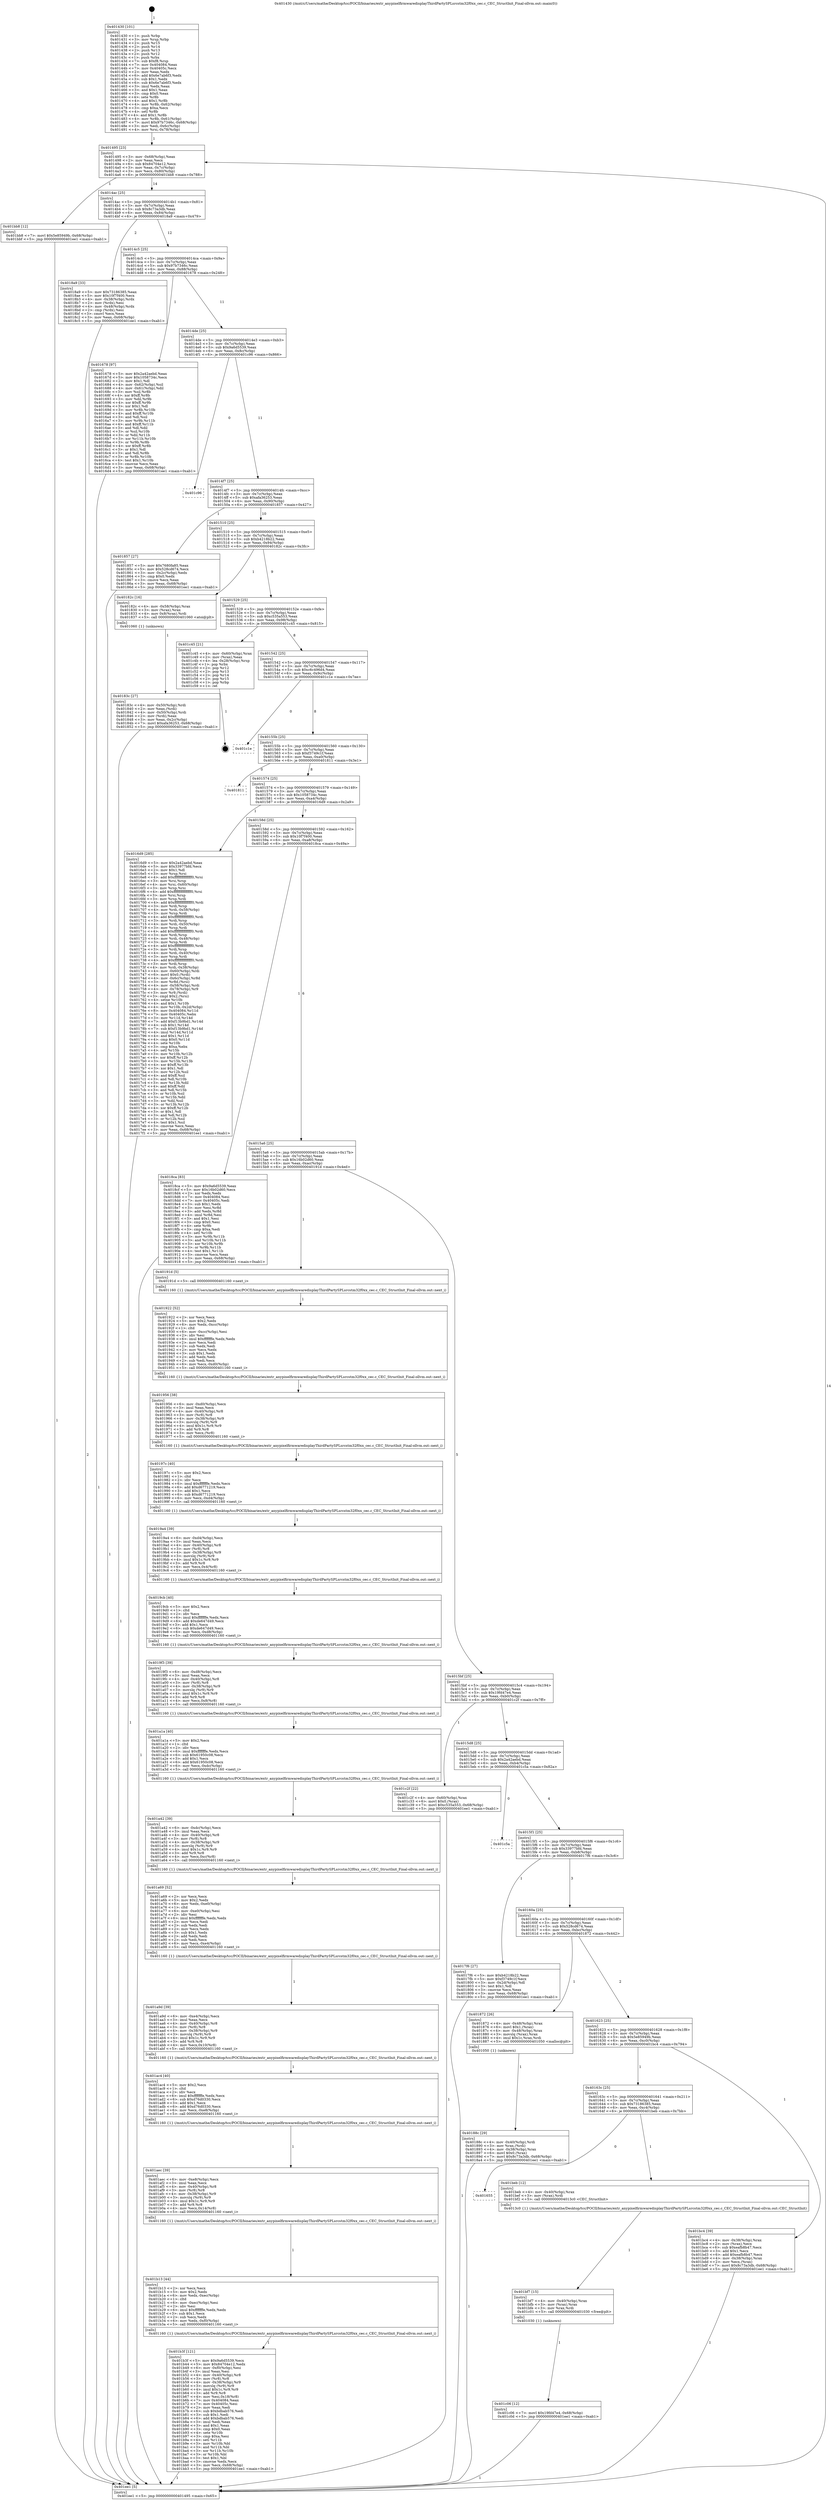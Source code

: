 digraph "0x401430" {
  label = "0x401430 (/mnt/c/Users/mathe/Desktop/tcc/POCII/binaries/extr_anypixelfirmwaredisplayThirdPartySPLsrcstm32f0xx_cec.c_CEC_StructInit_Final-ollvm.out::main(0))"
  labelloc = "t"
  node[shape=record]

  Entry [label="",width=0.3,height=0.3,shape=circle,fillcolor=black,style=filled]
  "0x401495" [label="{
     0x401495 [23]\l
     | [instrs]\l
     &nbsp;&nbsp;0x401495 \<+3\>: mov -0x68(%rbp),%eax\l
     &nbsp;&nbsp;0x401498 \<+2\>: mov %eax,%ecx\l
     &nbsp;&nbsp;0x40149a \<+6\>: sub $0x84704e12,%ecx\l
     &nbsp;&nbsp;0x4014a0 \<+3\>: mov %eax,-0x7c(%rbp)\l
     &nbsp;&nbsp;0x4014a3 \<+3\>: mov %ecx,-0x80(%rbp)\l
     &nbsp;&nbsp;0x4014a6 \<+6\>: je 0000000000401bb8 \<main+0x788\>\l
  }"]
  "0x401bb8" [label="{
     0x401bb8 [12]\l
     | [instrs]\l
     &nbsp;&nbsp;0x401bb8 \<+7\>: movl $0x5e85949b,-0x68(%rbp)\l
     &nbsp;&nbsp;0x401bbf \<+5\>: jmp 0000000000401ee1 \<main+0xab1\>\l
  }"]
  "0x4014ac" [label="{
     0x4014ac [25]\l
     | [instrs]\l
     &nbsp;&nbsp;0x4014ac \<+5\>: jmp 00000000004014b1 \<main+0x81\>\l
     &nbsp;&nbsp;0x4014b1 \<+3\>: mov -0x7c(%rbp),%eax\l
     &nbsp;&nbsp;0x4014b4 \<+5\>: sub $0x8c73a3db,%eax\l
     &nbsp;&nbsp;0x4014b9 \<+6\>: mov %eax,-0x84(%rbp)\l
     &nbsp;&nbsp;0x4014bf \<+6\>: je 00000000004018a9 \<main+0x479\>\l
  }"]
  Exit [label="",width=0.3,height=0.3,shape=circle,fillcolor=black,style=filled,peripheries=2]
  "0x4018a9" [label="{
     0x4018a9 [33]\l
     | [instrs]\l
     &nbsp;&nbsp;0x4018a9 \<+5\>: mov $0x73186385,%eax\l
     &nbsp;&nbsp;0x4018ae \<+5\>: mov $0x10f7f400,%ecx\l
     &nbsp;&nbsp;0x4018b3 \<+4\>: mov -0x38(%rbp),%rdx\l
     &nbsp;&nbsp;0x4018b7 \<+2\>: mov (%rdx),%esi\l
     &nbsp;&nbsp;0x4018b9 \<+4\>: mov -0x48(%rbp),%rdx\l
     &nbsp;&nbsp;0x4018bd \<+2\>: cmp (%rdx),%esi\l
     &nbsp;&nbsp;0x4018bf \<+3\>: cmovl %ecx,%eax\l
     &nbsp;&nbsp;0x4018c2 \<+3\>: mov %eax,-0x68(%rbp)\l
     &nbsp;&nbsp;0x4018c5 \<+5\>: jmp 0000000000401ee1 \<main+0xab1\>\l
  }"]
  "0x4014c5" [label="{
     0x4014c5 [25]\l
     | [instrs]\l
     &nbsp;&nbsp;0x4014c5 \<+5\>: jmp 00000000004014ca \<main+0x9a\>\l
     &nbsp;&nbsp;0x4014ca \<+3\>: mov -0x7c(%rbp),%eax\l
     &nbsp;&nbsp;0x4014cd \<+5\>: sub $0x97b7346c,%eax\l
     &nbsp;&nbsp;0x4014d2 \<+6\>: mov %eax,-0x88(%rbp)\l
     &nbsp;&nbsp;0x4014d8 \<+6\>: je 0000000000401678 \<main+0x248\>\l
  }"]
  "0x401c06" [label="{
     0x401c06 [12]\l
     | [instrs]\l
     &nbsp;&nbsp;0x401c06 \<+7\>: movl $0x19fd47e4,-0x68(%rbp)\l
     &nbsp;&nbsp;0x401c0d \<+5\>: jmp 0000000000401ee1 \<main+0xab1\>\l
  }"]
  "0x401678" [label="{
     0x401678 [97]\l
     | [instrs]\l
     &nbsp;&nbsp;0x401678 \<+5\>: mov $0x2a42aebd,%eax\l
     &nbsp;&nbsp;0x40167d \<+5\>: mov $0x1058734c,%ecx\l
     &nbsp;&nbsp;0x401682 \<+2\>: mov $0x1,%dl\l
     &nbsp;&nbsp;0x401684 \<+4\>: mov -0x62(%rbp),%sil\l
     &nbsp;&nbsp;0x401688 \<+4\>: mov -0x61(%rbp),%dil\l
     &nbsp;&nbsp;0x40168c \<+3\>: mov %sil,%r8b\l
     &nbsp;&nbsp;0x40168f \<+4\>: xor $0xff,%r8b\l
     &nbsp;&nbsp;0x401693 \<+3\>: mov %dil,%r9b\l
     &nbsp;&nbsp;0x401696 \<+4\>: xor $0xff,%r9b\l
     &nbsp;&nbsp;0x40169a \<+3\>: xor $0x1,%dl\l
     &nbsp;&nbsp;0x40169d \<+3\>: mov %r8b,%r10b\l
     &nbsp;&nbsp;0x4016a0 \<+4\>: and $0xff,%r10b\l
     &nbsp;&nbsp;0x4016a4 \<+3\>: and %dl,%sil\l
     &nbsp;&nbsp;0x4016a7 \<+3\>: mov %r9b,%r11b\l
     &nbsp;&nbsp;0x4016aa \<+4\>: and $0xff,%r11b\l
     &nbsp;&nbsp;0x4016ae \<+3\>: and %dl,%dil\l
     &nbsp;&nbsp;0x4016b1 \<+3\>: or %sil,%r10b\l
     &nbsp;&nbsp;0x4016b4 \<+3\>: or %dil,%r11b\l
     &nbsp;&nbsp;0x4016b7 \<+3\>: xor %r11b,%r10b\l
     &nbsp;&nbsp;0x4016ba \<+3\>: or %r9b,%r8b\l
     &nbsp;&nbsp;0x4016bd \<+4\>: xor $0xff,%r8b\l
     &nbsp;&nbsp;0x4016c1 \<+3\>: or $0x1,%dl\l
     &nbsp;&nbsp;0x4016c4 \<+3\>: and %dl,%r8b\l
     &nbsp;&nbsp;0x4016c7 \<+3\>: or %r8b,%r10b\l
     &nbsp;&nbsp;0x4016ca \<+4\>: test $0x1,%r10b\l
     &nbsp;&nbsp;0x4016ce \<+3\>: cmovne %ecx,%eax\l
     &nbsp;&nbsp;0x4016d1 \<+3\>: mov %eax,-0x68(%rbp)\l
     &nbsp;&nbsp;0x4016d4 \<+5\>: jmp 0000000000401ee1 \<main+0xab1\>\l
  }"]
  "0x4014de" [label="{
     0x4014de [25]\l
     | [instrs]\l
     &nbsp;&nbsp;0x4014de \<+5\>: jmp 00000000004014e3 \<main+0xb3\>\l
     &nbsp;&nbsp;0x4014e3 \<+3\>: mov -0x7c(%rbp),%eax\l
     &nbsp;&nbsp;0x4014e6 \<+5\>: sub $0x9a6d5539,%eax\l
     &nbsp;&nbsp;0x4014eb \<+6\>: mov %eax,-0x8c(%rbp)\l
     &nbsp;&nbsp;0x4014f1 \<+6\>: je 0000000000401c96 \<main+0x866\>\l
  }"]
  "0x401ee1" [label="{
     0x401ee1 [5]\l
     | [instrs]\l
     &nbsp;&nbsp;0x401ee1 \<+5\>: jmp 0000000000401495 \<main+0x65\>\l
  }"]
  "0x401430" [label="{
     0x401430 [101]\l
     | [instrs]\l
     &nbsp;&nbsp;0x401430 \<+1\>: push %rbp\l
     &nbsp;&nbsp;0x401431 \<+3\>: mov %rsp,%rbp\l
     &nbsp;&nbsp;0x401434 \<+2\>: push %r15\l
     &nbsp;&nbsp;0x401436 \<+2\>: push %r14\l
     &nbsp;&nbsp;0x401438 \<+2\>: push %r13\l
     &nbsp;&nbsp;0x40143a \<+2\>: push %r12\l
     &nbsp;&nbsp;0x40143c \<+1\>: push %rbx\l
     &nbsp;&nbsp;0x40143d \<+7\>: sub $0xf8,%rsp\l
     &nbsp;&nbsp;0x401444 \<+7\>: mov 0x404084,%eax\l
     &nbsp;&nbsp;0x40144b \<+7\>: mov 0x40405c,%ecx\l
     &nbsp;&nbsp;0x401452 \<+2\>: mov %eax,%edx\l
     &nbsp;&nbsp;0x401454 \<+6\>: add $0x6e7ab6f3,%edx\l
     &nbsp;&nbsp;0x40145a \<+3\>: sub $0x1,%edx\l
     &nbsp;&nbsp;0x40145d \<+6\>: sub $0x6e7ab6f3,%edx\l
     &nbsp;&nbsp;0x401463 \<+3\>: imul %edx,%eax\l
     &nbsp;&nbsp;0x401466 \<+3\>: and $0x1,%eax\l
     &nbsp;&nbsp;0x401469 \<+3\>: cmp $0x0,%eax\l
     &nbsp;&nbsp;0x40146c \<+4\>: sete %r8b\l
     &nbsp;&nbsp;0x401470 \<+4\>: and $0x1,%r8b\l
     &nbsp;&nbsp;0x401474 \<+4\>: mov %r8b,-0x62(%rbp)\l
     &nbsp;&nbsp;0x401478 \<+3\>: cmp $0xa,%ecx\l
     &nbsp;&nbsp;0x40147b \<+4\>: setl %r8b\l
     &nbsp;&nbsp;0x40147f \<+4\>: and $0x1,%r8b\l
     &nbsp;&nbsp;0x401483 \<+4\>: mov %r8b,-0x61(%rbp)\l
     &nbsp;&nbsp;0x401487 \<+7\>: movl $0x97b7346c,-0x68(%rbp)\l
     &nbsp;&nbsp;0x40148e \<+3\>: mov %edi,-0x6c(%rbp)\l
     &nbsp;&nbsp;0x401491 \<+4\>: mov %rsi,-0x78(%rbp)\l
  }"]
  "0x401bf7" [label="{
     0x401bf7 [15]\l
     | [instrs]\l
     &nbsp;&nbsp;0x401bf7 \<+4\>: mov -0x40(%rbp),%rax\l
     &nbsp;&nbsp;0x401bfb \<+3\>: mov (%rax),%rax\l
     &nbsp;&nbsp;0x401bfe \<+3\>: mov %rax,%rdi\l
     &nbsp;&nbsp;0x401c01 \<+5\>: call 0000000000401030 \<free@plt\>\l
     | [calls]\l
     &nbsp;&nbsp;0x401030 \{1\} (unknown)\l
  }"]
  "0x401c96" [label="{
     0x401c96\l
  }", style=dashed]
  "0x4014f7" [label="{
     0x4014f7 [25]\l
     | [instrs]\l
     &nbsp;&nbsp;0x4014f7 \<+5\>: jmp 00000000004014fc \<main+0xcc\>\l
     &nbsp;&nbsp;0x4014fc \<+3\>: mov -0x7c(%rbp),%eax\l
     &nbsp;&nbsp;0x4014ff \<+5\>: sub $0xafa36253,%eax\l
     &nbsp;&nbsp;0x401504 \<+6\>: mov %eax,-0x90(%rbp)\l
     &nbsp;&nbsp;0x40150a \<+6\>: je 0000000000401857 \<main+0x427\>\l
  }"]
  "0x401655" [label="{
     0x401655\l
  }", style=dashed]
  "0x401857" [label="{
     0x401857 [27]\l
     | [instrs]\l
     &nbsp;&nbsp;0x401857 \<+5\>: mov $0x7680fa85,%eax\l
     &nbsp;&nbsp;0x40185c \<+5\>: mov $0x528cd674,%ecx\l
     &nbsp;&nbsp;0x401861 \<+3\>: mov -0x2c(%rbp),%edx\l
     &nbsp;&nbsp;0x401864 \<+3\>: cmp $0x0,%edx\l
     &nbsp;&nbsp;0x401867 \<+3\>: cmove %ecx,%eax\l
     &nbsp;&nbsp;0x40186a \<+3\>: mov %eax,-0x68(%rbp)\l
     &nbsp;&nbsp;0x40186d \<+5\>: jmp 0000000000401ee1 \<main+0xab1\>\l
  }"]
  "0x401510" [label="{
     0x401510 [25]\l
     | [instrs]\l
     &nbsp;&nbsp;0x401510 \<+5\>: jmp 0000000000401515 \<main+0xe5\>\l
     &nbsp;&nbsp;0x401515 \<+3\>: mov -0x7c(%rbp),%eax\l
     &nbsp;&nbsp;0x401518 \<+5\>: sub $0xb4218b22,%eax\l
     &nbsp;&nbsp;0x40151d \<+6\>: mov %eax,-0x94(%rbp)\l
     &nbsp;&nbsp;0x401523 \<+6\>: je 000000000040182c \<main+0x3fc\>\l
  }"]
  "0x401beb" [label="{
     0x401beb [12]\l
     | [instrs]\l
     &nbsp;&nbsp;0x401beb \<+4\>: mov -0x40(%rbp),%rax\l
     &nbsp;&nbsp;0x401bef \<+3\>: mov (%rax),%rdi\l
     &nbsp;&nbsp;0x401bf2 \<+5\>: call 00000000004013c0 \<CEC_StructInit\>\l
     | [calls]\l
     &nbsp;&nbsp;0x4013c0 \{1\} (/mnt/c/Users/mathe/Desktop/tcc/POCII/binaries/extr_anypixelfirmwaredisplayThirdPartySPLsrcstm32f0xx_cec.c_CEC_StructInit_Final-ollvm.out::CEC_StructInit)\l
  }"]
  "0x40182c" [label="{
     0x40182c [16]\l
     | [instrs]\l
     &nbsp;&nbsp;0x40182c \<+4\>: mov -0x58(%rbp),%rax\l
     &nbsp;&nbsp;0x401830 \<+3\>: mov (%rax),%rax\l
     &nbsp;&nbsp;0x401833 \<+4\>: mov 0x8(%rax),%rdi\l
     &nbsp;&nbsp;0x401837 \<+5\>: call 0000000000401060 \<atoi@plt\>\l
     | [calls]\l
     &nbsp;&nbsp;0x401060 \{1\} (unknown)\l
  }"]
  "0x401529" [label="{
     0x401529 [25]\l
     | [instrs]\l
     &nbsp;&nbsp;0x401529 \<+5\>: jmp 000000000040152e \<main+0xfe\>\l
     &nbsp;&nbsp;0x40152e \<+3\>: mov -0x7c(%rbp),%eax\l
     &nbsp;&nbsp;0x401531 \<+5\>: sub $0xc535a553,%eax\l
     &nbsp;&nbsp;0x401536 \<+6\>: mov %eax,-0x98(%rbp)\l
     &nbsp;&nbsp;0x40153c \<+6\>: je 0000000000401c45 \<main+0x815\>\l
  }"]
  "0x40163c" [label="{
     0x40163c [25]\l
     | [instrs]\l
     &nbsp;&nbsp;0x40163c \<+5\>: jmp 0000000000401641 \<main+0x211\>\l
     &nbsp;&nbsp;0x401641 \<+3\>: mov -0x7c(%rbp),%eax\l
     &nbsp;&nbsp;0x401644 \<+5\>: sub $0x73186385,%eax\l
     &nbsp;&nbsp;0x401649 \<+6\>: mov %eax,-0xc4(%rbp)\l
     &nbsp;&nbsp;0x40164f \<+6\>: je 0000000000401beb \<main+0x7bb\>\l
  }"]
  "0x401c45" [label="{
     0x401c45 [21]\l
     | [instrs]\l
     &nbsp;&nbsp;0x401c45 \<+4\>: mov -0x60(%rbp),%rax\l
     &nbsp;&nbsp;0x401c49 \<+2\>: mov (%rax),%eax\l
     &nbsp;&nbsp;0x401c4b \<+4\>: lea -0x28(%rbp),%rsp\l
     &nbsp;&nbsp;0x401c4f \<+1\>: pop %rbx\l
     &nbsp;&nbsp;0x401c50 \<+2\>: pop %r12\l
     &nbsp;&nbsp;0x401c52 \<+2\>: pop %r13\l
     &nbsp;&nbsp;0x401c54 \<+2\>: pop %r14\l
     &nbsp;&nbsp;0x401c56 \<+2\>: pop %r15\l
     &nbsp;&nbsp;0x401c58 \<+1\>: pop %rbp\l
     &nbsp;&nbsp;0x401c59 \<+1\>: ret\l
  }"]
  "0x401542" [label="{
     0x401542 [25]\l
     | [instrs]\l
     &nbsp;&nbsp;0x401542 \<+5\>: jmp 0000000000401547 \<main+0x117\>\l
     &nbsp;&nbsp;0x401547 \<+3\>: mov -0x7c(%rbp),%eax\l
     &nbsp;&nbsp;0x40154a \<+5\>: sub $0xc6c496d4,%eax\l
     &nbsp;&nbsp;0x40154f \<+6\>: mov %eax,-0x9c(%rbp)\l
     &nbsp;&nbsp;0x401555 \<+6\>: je 0000000000401c1e \<main+0x7ee\>\l
  }"]
  "0x401bc4" [label="{
     0x401bc4 [39]\l
     | [instrs]\l
     &nbsp;&nbsp;0x401bc4 \<+4\>: mov -0x38(%rbp),%rax\l
     &nbsp;&nbsp;0x401bc8 \<+2\>: mov (%rax),%ecx\l
     &nbsp;&nbsp;0x401bca \<+6\>: sub $0xeafb8b47,%ecx\l
     &nbsp;&nbsp;0x401bd0 \<+3\>: add $0x1,%ecx\l
     &nbsp;&nbsp;0x401bd3 \<+6\>: add $0xeafb8b47,%ecx\l
     &nbsp;&nbsp;0x401bd9 \<+4\>: mov -0x38(%rbp),%rax\l
     &nbsp;&nbsp;0x401bdd \<+2\>: mov %ecx,(%rax)\l
     &nbsp;&nbsp;0x401bdf \<+7\>: movl $0x8c73a3db,-0x68(%rbp)\l
     &nbsp;&nbsp;0x401be6 \<+5\>: jmp 0000000000401ee1 \<main+0xab1\>\l
  }"]
  "0x401c1e" [label="{
     0x401c1e\l
  }", style=dashed]
  "0x40155b" [label="{
     0x40155b [25]\l
     | [instrs]\l
     &nbsp;&nbsp;0x40155b \<+5\>: jmp 0000000000401560 \<main+0x130\>\l
     &nbsp;&nbsp;0x401560 \<+3\>: mov -0x7c(%rbp),%eax\l
     &nbsp;&nbsp;0x401563 \<+5\>: sub $0xf3749c1f,%eax\l
     &nbsp;&nbsp;0x401568 \<+6\>: mov %eax,-0xa0(%rbp)\l
     &nbsp;&nbsp;0x40156e \<+6\>: je 0000000000401811 \<main+0x3e1\>\l
  }"]
  "0x401b3f" [label="{
     0x401b3f [121]\l
     | [instrs]\l
     &nbsp;&nbsp;0x401b3f \<+5\>: mov $0x9a6d5539,%ecx\l
     &nbsp;&nbsp;0x401b44 \<+5\>: mov $0x84704e12,%edx\l
     &nbsp;&nbsp;0x401b49 \<+6\>: mov -0xf0(%rbp),%esi\l
     &nbsp;&nbsp;0x401b4f \<+3\>: imul %eax,%esi\l
     &nbsp;&nbsp;0x401b52 \<+4\>: mov -0x40(%rbp),%r8\l
     &nbsp;&nbsp;0x401b56 \<+3\>: mov (%r8),%r8\l
     &nbsp;&nbsp;0x401b59 \<+4\>: mov -0x38(%rbp),%r9\l
     &nbsp;&nbsp;0x401b5d \<+3\>: movslq (%r9),%r9\l
     &nbsp;&nbsp;0x401b60 \<+4\>: imul $0x1c,%r9,%r9\l
     &nbsp;&nbsp;0x401b64 \<+3\>: add %r9,%r8\l
     &nbsp;&nbsp;0x401b67 \<+4\>: mov %esi,0x18(%r8)\l
     &nbsp;&nbsp;0x401b6b \<+7\>: mov 0x404084,%eax\l
     &nbsp;&nbsp;0x401b72 \<+7\>: mov 0x40405c,%esi\l
     &nbsp;&nbsp;0x401b79 \<+2\>: mov %eax,%edi\l
     &nbsp;&nbsp;0x401b7b \<+6\>: sub $0xbdbab576,%edi\l
     &nbsp;&nbsp;0x401b81 \<+3\>: sub $0x1,%edi\l
     &nbsp;&nbsp;0x401b84 \<+6\>: add $0xbdbab576,%edi\l
     &nbsp;&nbsp;0x401b8a \<+3\>: imul %edi,%eax\l
     &nbsp;&nbsp;0x401b8d \<+3\>: and $0x1,%eax\l
     &nbsp;&nbsp;0x401b90 \<+3\>: cmp $0x0,%eax\l
     &nbsp;&nbsp;0x401b93 \<+4\>: sete %r10b\l
     &nbsp;&nbsp;0x401b97 \<+3\>: cmp $0xa,%esi\l
     &nbsp;&nbsp;0x401b9a \<+4\>: setl %r11b\l
     &nbsp;&nbsp;0x401b9e \<+3\>: mov %r10b,%bl\l
     &nbsp;&nbsp;0x401ba1 \<+3\>: and %r11b,%bl\l
     &nbsp;&nbsp;0x401ba4 \<+3\>: xor %r11b,%r10b\l
     &nbsp;&nbsp;0x401ba7 \<+3\>: or %r10b,%bl\l
     &nbsp;&nbsp;0x401baa \<+3\>: test $0x1,%bl\l
     &nbsp;&nbsp;0x401bad \<+3\>: cmovne %edx,%ecx\l
     &nbsp;&nbsp;0x401bb0 \<+3\>: mov %ecx,-0x68(%rbp)\l
     &nbsp;&nbsp;0x401bb3 \<+5\>: jmp 0000000000401ee1 \<main+0xab1\>\l
  }"]
  "0x401811" [label="{
     0x401811\l
  }", style=dashed]
  "0x401574" [label="{
     0x401574 [25]\l
     | [instrs]\l
     &nbsp;&nbsp;0x401574 \<+5\>: jmp 0000000000401579 \<main+0x149\>\l
     &nbsp;&nbsp;0x401579 \<+3\>: mov -0x7c(%rbp),%eax\l
     &nbsp;&nbsp;0x40157c \<+5\>: sub $0x1058734c,%eax\l
     &nbsp;&nbsp;0x401581 \<+6\>: mov %eax,-0xa4(%rbp)\l
     &nbsp;&nbsp;0x401587 \<+6\>: je 00000000004016d9 \<main+0x2a9\>\l
  }"]
  "0x401b13" [label="{
     0x401b13 [44]\l
     | [instrs]\l
     &nbsp;&nbsp;0x401b13 \<+2\>: xor %ecx,%ecx\l
     &nbsp;&nbsp;0x401b15 \<+5\>: mov $0x2,%edx\l
     &nbsp;&nbsp;0x401b1a \<+6\>: mov %edx,-0xec(%rbp)\l
     &nbsp;&nbsp;0x401b20 \<+1\>: cltd\l
     &nbsp;&nbsp;0x401b21 \<+6\>: mov -0xec(%rbp),%esi\l
     &nbsp;&nbsp;0x401b27 \<+2\>: idiv %esi\l
     &nbsp;&nbsp;0x401b29 \<+6\>: imul $0xfffffffe,%edx,%edx\l
     &nbsp;&nbsp;0x401b2f \<+3\>: sub $0x1,%ecx\l
     &nbsp;&nbsp;0x401b32 \<+2\>: sub %ecx,%edx\l
     &nbsp;&nbsp;0x401b34 \<+6\>: mov %edx,-0xf0(%rbp)\l
     &nbsp;&nbsp;0x401b3a \<+5\>: call 0000000000401160 \<next_i\>\l
     | [calls]\l
     &nbsp;&nbsp;0x401160 \{1\} (/mnt/c/Users/mathe/Desktop/tcc/POCII/binaries/extr_anypixelfirmwaredisplayThirdPartySPLsrcstm32f0xx_cec.c_CEC_StructInit_Final-ollvm.out::next_i)\l
  }"]
  "0x4016d9" [label="{
     0x4016d9 [285]\l
     | [instrs]\l
     &nbsp;&nbsp;0x4016d9 \<+5\>: mov $0x2a42aebd,%eax\l
     &nbsp;&nbsp;0x4016de \<+5\>: mov $0x33977bfd,%ecx\l
     &nbsp;&nbsp;0x4016e3 \<+2\>: mov $0x1,%dl\l
     &nbsp;&nbsp;0x4016e5 \<+3\>: mov %rsp,%rsi\l
     &nbsp;&nbsp;0x4016e8 \<+4\>: add $0xfffffffffffffff0,%rsi\l
     &nbsp;&nbsp;0x4016ec \<+3\>: mov %rsi,%rsp\l
     &nbsp;&nbsp;0x4016ef \<+4\>: mov %rsi,-0x60(%rbp)\l
     &nbsp;&nbsp;0x4016f3 \<+3\>: mov %rsp,%rsi\l
     &nbsp;&nbsp;0x4016f6 \<+4\>: add $0xfffffffffffffff0,%rsi\l
     &nbsp;&nbsp;0x4016fa \<+3\>: mov %rsi,%rsp\l
     &nbsp;&nbsp;0x4016fd \<+3\>: mov %rsp,%rdi\l
     &nbsp;&nbsp;0x401700 \<+4\>: add $0xfffffffffffffff0,%rdi\l
     &nbsp;&nbsp;0x401704 \<+3\>: mov %rdi,%rsp\l
     &nbsp;&nbsp;0x401707 \<+4\>: mov %rdi,-0x58(%rbp)\l
     &nbsp;&nbsp;0x40170b \<+3\>: mov %rsp,%rdi\l
     &nbsp;&nbsp;0x40170e \<+4\>: add $0xfffffffffffffff0,%rdi\l
     &nbsp;&nbsp;0x401712 \<+3\>: mov %rdi,%rsp\l
     &nbsp;&nbsp;0x401715 \<+4\>: mov %rdi,-0x50(%rbp)\l
     &nbsp;&nbsp;0x401719 \<+3\>: mov %rsp,%rdi\l
     &nbsp;&nbsp;0x40171c \<+4\>: add $0xfffffffffffffff0,%rdi\l
     &nbsp;&nbsp;0x401720 \<+3\>: mov %rdi,%rsp\l
     &nbsp;&nbsp;0x401723 \<+4\>: mov %rdi,-0x48(%rbp)\l
     &nbsp;&nbsp;0x401727 \<+3\>: mov %rsp,%rdi\l
     &nbsp;&nbsp;0x40172a \<+4\>: add $0xfffffffffffffff0,%rdi\l
     &nbsp;&nbsp;0x40172e \<+3\>: mov %rdi,%rsp\l
     &nbsp;&nbsp;0x401731 \<+4\>: mov %rdi,-0x40(%rbp)\l
     &nbsp;&nbsp;0x401735 \<+3\>: mov %rsp,%rdi\l
     &nbsp;&nbsp;0x401738 \<+4\>: add $0xfffffffffffffff0,%rdi\l
     &nbsp;&nbsp;0x40173c \<+3\>: mov %rdi,%rsp\l
     &nbsp;&nbsp;0x40173f \<+4\>: mov %rdi,-0x38(%rbp)\l
     &nbsp;&nbsp;0x401743 \<+4\>: mov -0x60(%rbp),%rdi\l
     &nbsp;&nbsp;0x401747 \<+6\>: movl $0x0,(%rdi)\l
     &nbsp;&nbsp;0x40174d \<+4\>: mov -0x6c(%rbp),%r8d\l
     &nbsp;&nbsp;0x401751 \<+3\>: mov %r8d,(%rsi)\l
     &nbsp;&nbsp;0x401754 \<+4\>: mov -0x58(%rbp),%rdi\l
     &nbsp;&nbsp;0x401758 \<+4\>: mov -0x78(%rbp),%r9\l
     &nbsp;&nbsp;0x40175c \<+3\>: mov %r9,(%rdi)\l
     &nbsp;&nbsp;0x40175f \<+3\>: cmpl $0x2,(%rsi)\l
     &nbsp;&nbsp;0x401762 \<+4\>: setne %r10b\l
     &nbsp;&nbsp;0x401766 \<+4\>: and $0x1,%r10b\l
     &nbsp;&nbsp;0x40176a \<+4\>: mov %r10b,-0x2d(%rbp)\l
     &nbsp;&nbsp;0x40176e \<+8\>: mov 0x404084,%r11d\l
     &nbsp;&nbsp;0x401776 \<+7\>: mov 0x40405c,%ebx\l
     &nbsp;&nbsp;0x40177d \<+3\>: mov %r11d,%r14d\l
     &nbsp;&nbsp;0x401780 \<+7\>: add $0xf13b9bd1,%r14d\l
     &nbsp;&nbsp;0x401787 \<+4\>: sub $0x1,%r14d\l
     &nbsp;&nbsp;0x40178b \<+7\>: sub $0xf13b9bd1,%r14d\l
     &nbsp;&nbsp;0x401792 \<+4\>: imul %r14d,%r11d\l
     &nbsp;&nbsp;0x401796 \<+4\>: and $0x1,%r11d\l
     &nbsp;&nbsp;0x40179a \<+4\>: cmp $0x0,%r11d\l
     &nbsp;&nbsp;0x40179e \<+4\>: sete %r10b\l
     &nbsp;&nbsp;0x4017a2 \<+3\>: cmp $0xa,%ebx\l
     &nbsp;&nbsp;0x4017a5 \<+4\>: setl %r15b\l
     &nbsp;&nbsp;0x4017a9 \<+3\>: mov %r10b,%r12b\l
     &nbsp;&nbsp;0x4017ac \<+4\>: xor $0xff,%r12b\l
     &nbsp;&nbsp;0x4017b0 \<+3\>: mov %r15b,%r13b\l
     &nbsp;&nbsp;0x4017b3 \<+4\>: xor $0xff,%r13b\l
     &nbsp;&nbsp;0x4017b7 \<+3\>: xor $0x1,%dl\l
     &nbsp;&nbsp;0x4017ba \<+3\>: mov %r12b,%sil\l
     &nbsp;&nbsp;0x4017bd \<+4\>: and $0xff,%sil\l
     &nbsp;&nbsp;0x4017c1 \<+3\>: and %dl,%r10b\l
     &nbsp;&nbsp;0x4017c4 \<+3\>: mov %r13b,%dil\l
     &nbsp;&nbsp;0x4017c7 \<+4\>: and $0xff,%dil\l
     &nbsp;&nbsp;0x4017cb \<+3\>: and %dl,%r15b\l
     &nbsp;&nbsp;0x4017ce \<+3\>: or %r10b,%sil\l
     &nbsp;&nbsp;0x4017d1 \<+3\>: or %r15b,%dil\l
     &nbsp;&nbsp;0x4017d4 \<+3\>: xor %dil,%sil\l
     &nbsp;&nbsp;0x4017d7 \<+3\>: or %r13b,%r12b\l
     &nbsp;&nbsp;0x4017da \<+4\>: xor $0xff,%r12b\l
     &nbsp;&nbsp;0x4017de \<+3\>: or $0x1,%dl\l
     &nbsp;&nbsp;0x4017e1 \<+3\>: and %dl,%r12b\l
     &nbsp;&nbsp;0x4017e4 \<+3\>: or %r12b,%sil\l
     &nbsp;&nbsp;0x4017e7 \<+4\>: test $0x1,%sil\l
     &nbsp;&nbsp;0x4017eb \<+3\>: cmovne %ecx,%eax\l
     &nbsp;&nbsp;0x4017ee \<+3\>: mov %eax,-0x68(%rbp)\l
     &nbsp;&nbsp;0x4017f1 \<+5\>: jmp 0000000000401ee1 \<main+0xab1\>\l
  }"]
  "0x40158d" [label="{
     0x40158d [25]\l
     | [instrs]\l
     &nbsp;&nbsp;0x40158d \<+5\>: jmp 0000000000401592 \<main+0x162\>\l
     &nbsp;&nbsp;0x401592 \<+3\>: mov -0x7c(%rbp),%eax\l
     &nbsp;&nbsp;0x401595 \<+5\>: sub $0x10f7f400,%eax\l
     &nbsp;&nbsp;0x40159a \<+6\>: mov %eax,-0xa8(%rbp)\l
     &nbsp;&nbsp;0x4015a0 \<+6\>: je 00000000004018ca \<main+0x49a\>\l
  }"]
  "0x401aec" [label="{
     0x401aec [39]\l
     | [instrs]\l
     &nbsp;&nbsp;0x401aec \<+6\>: mov -0xe8(%rbp),%ecx\l
     &nbsp;&nbsp;0x401af2 \<+3\>: imul %eax,%ecx\l
     &nbsp;&nbsp;0x401af5 \<+4\>: mov -0x40(%rbp),%r8\l
     &nbsp;&nbsp;0x401af9 \<+3\>: mov (%r8),%r8\l
     &nbsp;&nbsp;0x401afc \<+4\>: mov -0x38(%rbp),%r9\l
     &nbsp;&nbsp;0x401b00 \<+3\>: movslq (%r9),%r9\l
     &nbsp;&nbsp;0x401b03 \<+4\>: imul $0x1c,%r9,%r9\l
     &nbsp;&nbsp;0x401b07 \<+3\>: add %r9,%r8\l
     &nbsp;&nbsp;0x401b0a \<+4\>: mov %ecx,0x14(%r8)\l
     &nbsp;&nbsp;0x401b0e \<+5\>: call 0000000000401160 \<next_i\>\l
     | [calls]\l
     &nbsp;&nbsp;0x401160 \{1\} (/mnt/c/Users/mathe/Desktop/tcc/POCII/binaries/extr_anypixelfirmwaredisplayThirdPartySPLsrcstm32f0xx_cec.c_CEC_StructInit_Final-ollvm.out::next_i)\l
  }"]
  "0x401ac4" [label="{
     0x401ac4 [40]\l
     | [instrs]\l
     &nbsp;&nbsp;0x401ac4 \<+5\>: mov $0x2,%ecx\l
     &nbsp;&nbsp;0x401ac9 \<+1\>: cltd\l
     &nbsp;&nbsp;0x401aca \<+2\>: idiv %ecx\l
     &nbsp;&nbsp;0x401acc \<+6\>: imul $0xfffffffe,%edx,%ecx\l
     &nbsp;&nbsp;0x401ad2 \<+6\>: sub $0xd76d0330,%ecx\l
     &nbsp;&nbsp;0x401ad8 \<+3\>: add $0x1,%ecx\l
     &nbsp;&nbsp;0x401adb \<+6\>: add $0xd76d0330,%ecx\l
     &nbsp;&nbsp;0x401ae1 \<+6\>: mov %ecx,-0xe8(%rbp)\l
     &nbsp;&nbsp;0x401ae7 \<+5\>: call 0000000000401160 \<next_i\>\l
     | [calls]\l
     &nbsp;&nbsp;0x401160 \{1\} (/mnt/c/Users/mathe/Desktop/tcc/POCII/binaries/extr_anypixelfirmwaredisplayThirdPartySPLsrcstm32f0xx_cec.c_CEC_StructInit_Final-ollvm.out::next_i)\l
  }"]
  "0x4018ca" [label="{
     0x4018ca [83]\l
     | [instrs]\l
     &nbsp;&nbsp;0x4018ca \<+5\>: mov $0x9a6d5539,%eax\l
     &nbsp;&nbsp;0x4018cf \<+5\>: mov $0x16b02d60,%ecx\l
     &nbsp;&nbsp;0x4018d4 \<+2\>: xor %edx,%edx\l
     &nbsp;&nbsp;0x4018d6 \<+7\>: mov 0x404084,%esi\l
     &nbsp;&nbsp;0x4018dd \<+7\>: mov 0x40405c,%edi\l
     &nbsp;&nbsp;0x4018e4 \<+3\>: sub $0x1,%edx\l
     &nbsp;&nbsp;0x4018e7 \<+3\>: mov %esi,%r8d\l
     &nbsp;&nbsp;0x4018ea \<+3\>: add %edx,%r8d\l
     &nbsp;&nbsp;0x4018ed \<+4\>: imul %r8d,%esi\l
     &nbsp;&nbsp;0x4018f1 \<+3\>: and $0x1,%esi\l
     &nbsp;&nbsp;0x4018f4 \<+3\>: cmp $0x0,%esi\l
     &nbsp;&nbsp;0x4018f7 \<+4\>: sete %r9b\l
     &nbsp;&nbsp;0x4018fb \<+3\>: cmp $0xa,%edi\l
     &nbsp;&nbsp;0x4018fe \<+4\>: setl %r10b\l
     &nbsp;&nbsp;0x401902 \<+3\>: mov %r9b,%r11b\l
     &nbsp;&nbsp;0x401905 \<+3\>: and %r10b,%r11b\l
     &nbsp;&nbsp;0x401908 \<+3\>: xor %r10b,%r9b\l
     &nbsp;&nbsp;0x40190b \<+3\>: or %r9b,%r11b\l
     &nbsp;&nbsp;0x40190e \<+4\>: test $0x1,%r11b\l
     &nbsp;&nbsp;0x401912 \<+3\>: cmovne %ecx,%eax\l
     &nbsp;&nbsp;0x401915 \<+3\>: mov %eax,-0x68(%rbp)\l
     &nbsp;&nbsp;0x401918 \<+5\>: jmp 0000000000401ee1 \<main+0xab1\>\l
  }"]
  "0x4015a6" [label="{
     0x4015a6 [25]\l
     | [instrs]\l
     &nbsp;&nbsp;0x4015a6 \<+5\>: jmp 00000000004015ab \<main+0x17b\>\l
     &nbsp;&nbsp;0x4015ab \<+3\>: mov -0x7c(%rbp),%eax\l
     &nbsp;&nbsp;0x4015ae \<+5\>: sub $0x16b02d60,%eax\l
     &nbsp;&nbsp;0x4015b3 \<+6\>: mov %eax,-0xac(%rbp)\l
     &nbsp;&nbsp;0x4015b9 \<+6\>: je 000000000040191d \<main+0x4ed\>\l
  }"]
  "0x401a9d" [label="{
     0x401a9d [39]\l
     | [instrs]\l
     &nbsp;&nbsp;0x401a9d \<+6\>: mov -0xe4(%rbp),%ecx\l
     &nbsp;&nbsp;0x401aa3 \<+3\>: imul %eax,%ecx\l
     &nbsp;&nbsp;0x401aa6 \<+4\>: mov -0x40(%rbp),%r8\l
     &nbsp;&nbsp;0x401aaa \<+3\>: mov (%r8),%r8\l
     &nbsp;&nbsp;0x401aad \<+4\>: mov -0x38(%rbp),%r9\l
     &nbsp;&nbsp;0x401ab1 \<+3\>: movslq (%r9),%r9\l
     &nbsp;&nbsp;0x401ab4 \<+4\>: imul $0x1c,%r9,%r9\l
     &nbsp;&nbsp;0x401ab8 \<+3\>: add %r9,%r8\l
     &nbsp;&nbsp;0x401abb \<+4\>: mov %ecx,0x10(%r8)\l
     &nbsp;&nbsp;0x401abf \<+5\>: call 0000000000401160 \<next_i\>\l
     | [calls]\l
     &nbsp;&nbsp;0x401160 \{1\} (/mnt/c/Users/mathe/Desktop/tcc/POCII/binaries/extr_anypixelfirmwaredisplayThirdPartySPLsrcstm32f0xx_cec.c_CEC_StructInit_Final-ollvm.out::next_i)\l
  }"]
  "0x40191d" [label="{
     0x40191d [5]\l
     | [instrs]\l
     &nbsp;&nbsp;0x40191d \<+5\>: call 0000000000401160 \<next_i\>\l
     | [calls]\l
     &nbsp;&nbsp;0x401160 \{1\} (/mnt/c/Users/mathe/Desktop/tcc/POCII/binaries/extr_anypixelfirmwaredisplayThirdPartySPLsrcstm32f0xx_cec.c_CEC_StructInit_Final-ollvm.out::next_i)\l
  }"]
  "0x4015bf" [label="{
     0x4015bf [25]\l
     | [instrs]\l
     &nbsp;&nbsp;0x4015bf \<+5\>: jmp 00000000004015c4 \<main+0x194\>\l
     &nbsp;&nbsp;0x4015c4 \<+3\>: mov -0x7c(%rbp),%eax\l
     &nbsp;&nbsp;0x4015c7 \<+5\>: sub $0x19fd47e4,%eax\l
     &nbsp;&nbsp;0x4015cc \<+6\>: mov %eax,-0xb0(%rbp)\l
     &nbsp;&nbsp;0x4015d2 \<+6\>: je 0000000000401c2f \<main+0x7ff\>\l
  }"]
  "0x401a69" [label="{
     0x401a69 [52]\l
     | [instrs]\l
     &nbsp;&nbsp;0x401a69 \<+2\>: xor %ecx,%ecx\l
     &nbsp;&nbsp;0x401a6b \<+5\>: mov $0x2,%edx\l
     &nbsp;&nbsp;0x401a70 \<+6\>: mov %edx,-0xe0(%rbp)\l
     &nbsp;&nbsp;0x401a76 \<+1\>: cltd\l
     &nbsp;&nbsp;0x401a77 \<+6\>: mov -0xe0(%rbp),%esi\l
     &nbsp;&nbsp;0x401a7d \<+2\>: idiv %esi\l
     &nbsp;&nbsp;0x401a7f \<+6\>: imul $0xfffffffe,%edx,%edx\l
     &nbsp;&nbsp;0x401a85 \<+2\>: mov %ecx,%edi\l
     &nbsp;&nbsp;0x401a87 \<+2\>: sub %edx,%edi\l
     &nbsp;&nbsp;0x401a89 \<+2\>: mov %ecx,%edx\l
     &nbsp;&nbsp;0x401a8b \<+3\>: sub $0x1,%edx\l
     &nbsp;&nbsp;0x401a8e \<+2\>: add %edx,%edi\l
     &nbsp;&nbsp;0x401a90 \<+2\>: sub %edi,%ecx\l
     &nbsp;&nbsp;0x401a92 \<+6\>: mov %ecx,-0xe4(%rbp)\l
     &nbsp;&nbsp;0x401a98 \<+5\>: call 0000000000401160 \<next_i\>\l
     | [calls]\l
     &nbsp;&nbsp;0x401160 \{1\} (/mnt/c/Users/mathe/Desktop/tcc/POCII/binaries/extr_anypixelfirmwaredisplayThirdPartySPLsrcstm32f0xx_cec.c_CEC_StructInit_Final-ollvm.out::next_i)\l
  }"]
  "0x401c2f" [label="{
     0x401c2f [22]\l
     | [instrs]\l
     &nbsp;&nbsp;0x401c2f \<+4\>: mov -0x60(%rbp),%rax\l
     &nbsp;&nbsp;0x401c33 \<+6\>: movl $0x0,(%rax)\l
     &nbsp;&nbsp;0x401c39 \<+7\>: movl $0xc535a553,-0x68(%rbp)\l
     &nbsp;&nbsp;0x401c40 \<+5\>: jmp 0000000000401ee1 \<main+0xab1\>\l
  }"]
  "0x4015d8" [label="{
     0x4015d8 [25]\l
     | [instrs]\l
     &nbsp;&nbsp;0x4015d8 \<+5\>: jmp 00000000004015dd \<main+0x1ad\>\l
     &nbsp;&nbsp;0x4015dd \<+3\>: mov -0x7c(%rbp),%eax\l
     &nbsp;&nbsp;0x4015e0 \<+5\>: sub $0x2a42aebd,%eax\l
     &nbsp;&nbsp;0x4015e5 \<+6\>: mov %eax,-0xb4(%rbp)\l
     &nbsp;&nbsp;0x4015eb \<+6\>: je 0000000000401c5a \<main+0x82a\>\l
  }"]
  "0x401a42" [label="{
     0x401a42 [39]\l
     | [instrs]\l
     &nbsp;&nbsp;0x401a42 \<+6\>: mov -0xdc(%rbp),%ecx\l
     &nbsp;&nbsp;0x401a48 \<+3\>: imul %eax,%ecx\l
     &nbsp;&nbsp;0x401a4b \<+4\>: mov -0x40(%rbp),%r8\l
     &nbsp;&nbsp;0x401a4f \<+3\>: mov (%r8),%r8\l
     &nbsp;&nbsp;0x401a52 \<+4\>: mov -0x38(%rbp),%r9\l
     &nbsp;&nbsp;0x401a56 \<+3\>: movslq (%r9),%r9\l
     &nbsp;&nbsp;0x401a59 \<+4\>: imul $0x1c,%r9,%r9\l
     &nbsp;&nbsp;0x401a5d \<+3\>: add %r9,%r8\l
     &nbsp;&nbsp;0x401a60 \<+4\>: mov %ecx,0xc(%r8)\l
     &nbsp;&nbsp;0x401a64 \<+5\>: call 0000000000401160 \<next_i\>\l
     | [calls]\l
     &nbsp;&nbsp;0x401160 \{1\} (/mnt/c/Users/mathe/Desktop/tcc/POCII/binaries/extr_anypixelfirmwaredisplayThirdPartySPLsrcstm32f0xx_cec.c_CEC_StructInit_Final-ollvm.out::next_i)\l
  }"]
  "0x401c5a" [label="{
     0x401c5a\l
  }", style=dashed]
  "0x4015f1" [label="{
     0x4015f1 [25]\l
     | [instrs]\l
     &nbsp;&nbsp;0x4015f1 \<+5\>: jmp 00000000004015f6 \<main+0x1c6\>\l
     &nbsp;&nbsp;0x4015f6 \<+3\>: mov -0x7c(%rbp),%eax\l
     &nbsp;&nbsp;0x4015f9 \<+5\>: sub $0x33977bfd,%eax\l
     &nbsp;&nbsp;0x4015fe \<+6\>: mov %eax,-0xb8(%rbp)\l
     &nbsp;&nbsp;0x401604 \<+6\>: je 00000000004017f6 \<main+0x3c6\>\l
  }"]
  "0x401a1a" [label="{
     0x401a1a [40]\l
     | [instrs]\l
     &nbsp;&nbsp;0x401a1a \<+5\>: mov $0x2,%ecx\l
     &nbsp;&nbsp;0x401a1f \<+1\>: cltd\l
     &nbsp;&nbsp;0x401a20 \<+2\>: idiv %ecx\l
     &nbsp;&nbsp;0x401a22 \<+6\>: imul $0xfffffffe,%edx,%ecx\l
     &nbsp;&nbsp;0x401a28 \<+6\>: sub $0x61950c08,%ecx\l
     &nbsp;&nbsp;0x401a2e \<+3\>: add $0x1,%ecx\l
     &nbsp;&nbsp;0x401a31 \<+6\>: add $0x61950c08,%ecx\l
     &nbsp;&nbsp;0x401a37 \<+6\>: mov %ecx,-0xdc(%rbp)\l
     &nbsp;&nbsp;0x401a3d \<+5\>: call 0000000000401160 \<next_i\>\l
     | [calls]\l
     &nbsp;&nbsp;0x401160 \{1\} (/mnt/c/Users/mathe/Desktop/tcc/POCII/binaries/extr_anypixelfirmwaredisplayThirdPartySPLsrcstm32f0xx_cec.c_CEC_StructInit_Final-ollvm.out::next_i)\l
  }"]
  "0x4017f6" [label="{
     0x4017f6 [27]\l
     | [instrs]\l
     &nbsp;&nbsp;0x4017f6 \<+5\>: mov $0xb4218b22,%eax\l
     &nbsp;&nbsp;0x4017fb \<+5\>: mov $0xf3749c1f,%ecx\l
     &nbsp;&nbsp;0x401800 \<+3\>: mov -0x2d(%rbp),%dl\l
     &nbsp;&nbsp;0x401803 \<+3\>: test $0x1,%dl\l
     &nbsp;&nbsp;0x401806 \<+3\>: cmovne %ecx,%eax\l
     &nbsp;&nbsp;0x401809 \<+3\>: mov %eax,-0x68(%rbp)\l
     &nbsp;&nbsp;0x40180c \<+5\>: jmp 0000000000401ee1 \<main+0xab1\>\l
  }"]
  "0x40160a" [label="{
     0x40160a [25]\l
     | [instrs]\l
     &nbsp;&nbsp;0x40160a \<+5\>: jmp 000000000040160f \<main+0x1df\>\l
     &nbsp;&nbsp;0x40160f \<+3\>: mov -0x7c(%rbp),%eax\l
     &nbsp;&nbsp;0x401612 \<+5\>: sub $0x528cd674,%eax\l
     &nbsp;&nbsp;0x401617 \<+6\>: mov %eax,-0xbc(%rbp)\l
     &nbsp;&nbsp;0x40161d \<+6\>: je 0000000000401872 \<main+0x442\>\l
  }"]
  "0x40183c" [label="{
     0x40183c [27]\l
     | [instrs]\l
     &nbsp;&nbsp;0x40183c \<+4\>: mov -0x50(%rbp),%rdi\l
     &nbsp;&nbsp;0x401840 \<+2\>: mov %eax,(%rdi)\l
     &nbsp;&nbsp;0x401842 \<+4\>: mov -0x50(%rbp),%rdi\l
     &nbsp;&nbsp;0x401846 \<+2\>: mov (%rdi),%eax\l
     &nbsp;&nbsp;0x401848 \<+3\>: mov %eax,-0x2c(%rbp)\l
     &nbsp;&nbsp;0x40184b \<+7\>: movl $0xafa36253,-0x68(%rbp)\l
     &nbsp;&nbsp;0x401852 \<+5\>: jmp 0000000000401ee1 \<main+0xab1\>\l
  }"]
  "0x4019f3" [label="{
     0x4019f3 [39]\l
     | [instrs]\l
     &nbsp;&nbsp;0x4019f3 \<+6\>: mov -0xd8(%rbp),%ecx\l
     &nbsp;&nbsp;0x4019f9 \<+3\>: imul %eax,%ecx\l
     &nbsp;&nbsp;0x4019fc \<+4\>: mov -0x40(%rbp),%r8\l
     &nbsp;&nbsp;0x401a00 \<+3\>: mov (%r8),%r8\l
     &nbsp;&nbsp;0x401a03 \<+4\>: mov -0x38(%rbp),%r9\l
     &nbsp;&nbsp;0x401a07 \<+3\>: movslq (%r9),%r9\l
     &nbsp;&nbsp;0x401a0a \<+4\>: imul $0x1c,%r9,%r9\l
     &nbsp;&nbsp;0x401a0e \<+3\>: add %r9,%r8\l
     &nbsp;&nbsp;0x401a11 \<+4\>: mov %ecx,0x8(%r8)\l
     &nbsp;&nbsp;0x401a15 \<+5\>: call 0000000000401160 \<next_i\>\l
     | [calls]\l
     &nbsp;&nbsp;0x401160 \{1\} (/mnt/c/Users/mathe/Desktop/tcc/POCII/binaries/extr_anypixelfirmwaredisplayThirdPartySPLsrcstm32f0xx_cec.c_CEC_StructInit_Final-ollvm.out::next_i)\l
  }"]
  "0x401872" [label="{
     0x401872 [26]\l
     | [instrs]\l
     &nbsp;&nbsp;0x401872 \<+4\>: mov -0x48(%rbp),%rax\l
     &nbsp;&nbsp;0x401876 \<+6\>: movl $0x1,(%rax)\l
     &nbsp;&nbsp;0x40187c \<+4\>: mov -0x48(%rbp),%rax\l
     &nbsp;&nbsp;0x401880 \<+3\>: movslq (%rax),%rax\l
     &nbsp;&nbsp;0x401883 \<+4\>: imul $0x1c,%rax,%rdi\l
     &nbsp;&nbsp;0x401887 \<+5\>: call 0000000000401050 \<malloc@plt\>\l
     | [calls]\l
     &nbsp;&nbsp;0x401050 \{1\} (unknown)\l
  }"]
  "0x401623" [label="{
     0x401623 [25]\l
     | [instrs]\l
     &nbsp;&nbsp;0x401623 \<+5\>: jmp 0000000000401628 \<main+0x1f8\>\l
     &nbsp;&nbsp;0x401628 \<+3\>: mov -0x7c(%rbp),%eax\l
     &nbsp;&nbsp;0x40162b \<+5\>: sub $0x5e85949b,%eax\l
     &nbsp;&nbsp;0x401630 \<+6\>: mov %eax,-0xc0(%rbp)\l
     &nbsp;&nbsp;0x401636 \<+6\>: je 0000000000401bc4 \<main+0x794\>\l
  }"]
  "0x40188c" [label="{
     0x40188c [29]\l
     | [instrs]\l
     &nbsp;&nbsp;0x40188c \<+4\>: mov -0x40(%rbp),%rdi\l
     &nbsp;&nbsp;0x401890 \<+3\>: mov %rax,(%rdi)\l
     &nbsp;&nbsp;0x401893 \<+4\>: mov -0x38(%rbp),%rax\l
     &nbsp;&nbsp;0x401897 \<+6\>: movl $0x0,(%rax)\l
     &nbsp;&nbsp;0x40189d \<+7\>: movl $0x8c73a3db,-0x68(%rbp)\l
     &nbsp;&nbsp;0x4018a4 \<+5\>: jmp 0000000000401ee1 \<main+0xab1\>\l
  }"]
  "0x401922" [label="{
     0x401922 [52]\l
     | [instrs]\l
     &nbsp;&nbsp;0x401922 \<+2\>: xor %ecx,%ecx\l
     &nbsp;&nbsp;0x401924 \<+5\>: mov $0x2,%edx\l
     &nbsp;&nbsp;0x401929 \<+6\>: mov %edx,-0xcc(%rbp)\l
     &nbsp;&nbsp;0x40192f \<+1\>: cltd\l
     &nbsp;&nbsp;0x401930 \<+6\>: mov -0xcc(%rbp),%esi\l
     &nbsp;&nbsp;0x401936 \<+2\>: idiv %esi\l
     &nbsp;&nbsp;0x401938 \<+6\>: imul $0xfffffffe,%edx,%edx\l
     &nbsp;&nbsp;0x40193e \<+2\>: mov %ecx,%edi\l
     &nbsp;&nbsp;0x401940 \<+2\>: sub %edx,%edi\l
     &nbsp;&nbsp;0x401942 \<+2\>: mov %ecx,%edx\l
     &nbsp;&nbsp;0x401944 \<+3\>: sub $0x1,%edx\l
     &nbsp;&nbsp;0x401947 \<+2\>: add %edx,%edi\l
     &nbsp;&nbsp;0x401949 \<+2\>: sub %edi,%ecx\l
     &nbsp;&nbsp;0x40194b \<+6\>: mov %ecx,-0xd0(%rbp)\l
     &nbsp;&nbsp;0x401951 \<+5\>: call 0000000000401160 \<next_i\>\l
     | [calls]\l
     &nbsp;&nbsp;0x401160 \{1\} (/mnt/c/Users/mathe/Desktop/tcc/POCII/binaries/extr_anypixelfirmwaredisplayThirdPartySPLsrcstm32f0xx_cec.c_CEC_StructInit_Final-ollvm.out::next_i)\l
  }"]
  "0x401956" [label="{
     0x401956 [38]\l
     | [instrs]\l
     &nbsp;&nbsp;0x401956 \<+6\>: mov -0xd0(%rbp),%ecx\l
     &nbsp;&nbsp;0x40195c \<+3\>: imul %eax,%ecx\l
     &nbsp;&nbsp;0x40195f \<+4\>: mov -0x40(%rbp),%r8\l
     &nbsp;&nbsp;0x401963 \<+3\>: mov (%r8),%r8\l
     &nbsp;&nbsp;0x401966 \<+4\>: mov -0x38(%rbp),%r9\l
     &nbsp;&nbsp;0x40196a \<+3\>: movslq (%r9),%r9\l
     &nbsp;&nbsp;0x40196d \<+4\>: imul $0x1c,%r9,%r9\l
     &nbsp;&nbsp;0x401971 \<+3\>: add %r9,%r8\l
     &nbsp;&nbsp;0x401974 \<+3\>: mov %ecx,(%r8)\l
     &nbsp;&nbsp;0x401977 \<+5\>: call 0000000000401160 \<next_i\>\l
     | [calls]\l
     &nbsp;&nbsp;0x401160 \{1\} (/mnt/c/Users/mathe/Desktop/tcc/POCII/binaries/extr_anypixelfirmwaredisplayThirdPartySPLsrcstm32f0xx_cec.c_CEC_StructInit_Final-ollvm.out::next_i)\l
  }"]
  "0x40197c" [label="{
     0x40197c [40]\l
     | [instrs]\l
     &nbsp;&nbsp;0x40197c \<+5\>: mov $0x2,%ecx\l
     &nbsp;&nbsp;0x401981 \<+1\>: cltd\l
     &nbsp;&nbsp;0x401982 \<+2\>: idiv %ecx\l
     &nbsp;&nbsp;0x401984 \<+6\>: imul $0xfffffffe,%edx,%ecx\l
     &nbsp;&nbsp;0x40198a \<+6\>: add $0xd6771219,%ecx\l
     &nbsp;&nbsp;0x401990 \<+3\>: add $0x1,%ecx\l
     &nbsp;&nbsp;0x401993 \<+6\>: sub $0xd6771219,%ecx\l
     &nbsp;&nbsp;0x401999 \<+6\>: mov %ecx,-0xd4(%rbp)\l
     &nbsp;&nbsp;0x40199f \<+5\>: call 0000000000401160 \<next_i\>\l
     | [calls]\l
     &nbsp;&nbsp;0x401160 \{1\} (/mnt/c/Users/mathe/Desktop/tcc/POCII/binaries/extr_anypixelfirmwaredisplayThirdPartySPLsrcstm32f0xx_cec.c_CEC_StructInit_Final-ollvm.out::next_i)\l
  }"]
  "0x4019a4" [label="{
     0x4019a4 [39]\l
     | [instrs]\l
     &nbsp;&nbsp;0x4019a4 \<+6\>: mov -0xd4(%rbp),%ecx\l
     &nbsp;&nbsp;0x4019aa \<+3\>: imul %eax,%ecx\l
     &nbsp;&nbsp;0x4019ad \<+4\>: mov -0x40(%rbp),%r8\l
     &nbsp;&nbsp;0x4019b1 \<+3\>: mov (%r8),%r8\l
     &nbsp;&nbsp;0x4019b4 \<+4\>: mov -0x38(%rbp),%r9\l
     &nbsp;&nbsp;0x4019b8 \<+3\>: movslq (%r9),%r9\l
     &nbsp;&nbsp;0x4019bb \<+4\>: imul $0x1c,%r9,%r9\l
     &nbsp;&nbsp;0x4019bf \<+3\>: add %r9,%r8\l
     &nbsp;&nbsp;0x4019c2 \<+4\>: mov %ecx,0x4(%r8)\l
     &nbsp;&nbsp;0x4019c6 \<+5\>: call 0000000000401160 \<next_i\>\l
     | [calls]\l
     &nbsp;&nbsp;0x401160 \{1\} (/mnt/c/Users/mathe/Desktop/tcc/POCII/binaries/extr_anypixelfirmwaredisplayThirdPartySPLsrcstm32f0xx_cec.c_CEC_StructInit_Final-ollvm.out::next_i)\l
  }"]
  "0x4019cb" [label="{
     0x4019cb [40]\l
     | [instrs]\l
     &nbsp;&nbsp;0x4019cb \<+5\>: mov $0x2,%ecx\l
     &nbsp;&nbsp;0x4019d0 \<+1\>: cltd\l
     &nbsp;&nbsp;0x4019d1 \<+2\>: idiv %ecx\l
     &nbsp;&nbsp;0x4019d3 \<+6\>: imul $0xfffffffe,%edx,%ecx\l
     &nbsp;&nbsp;0x4019d9 \<+6\>: add $0xde647d49,%ecx\l
     &nbsp;&nbsp;0x4019df \<+3\>: add $0x1,%ecx\l
     &nbsp;&nbsp;0x4019e2 \<+6\>: sub $0xde647d49,%ecx\l
     &nbsp;&nbsp;0x4019e8 \<+6\>: mov %ecx,-0xd8(%rbp)\l
     &nbsp;&nbsp;0x4019ee \<+5\>: call 0000000000401160 \<next_i\>\l
     | [calls]\l
     &nbsp;&nbsp;0x401160 \{1\} (/mnt/c/Users/mathe/Desktop/tcc/POCII/binaries/extr_anypixelfirmwaredisplayThirdPartySPLsrcstm32f0xx_cec.c_CEC_StructInit_Final-ollvm.out::next_i)\l
  }"]
  Entry -> "0x401430" [label=" 1"]
  "0x401495" -> "0x401bb8" [label=" 1"]
  "0x401495" -> "0x4014ac" [label=" 14"]
  "0x401c45" -> Exit [label=" 1"]
  "0x4014ac" -> "0x4018a9" [label=" 2"]
  "0x4014ac" -> "0x4014c5" [label=" 12"]
  "0x401c2f" -> "0x401ee1" [label=" 1"]
  "0x4014c5" -> "0x401678" [label=" 1"]
  "0x4014c5" -> "0x4014de" [label=" 11"]
  "0x401678" -> "0x401ee1" [label=" 1"]
  "0x401430" -> "0x401495" [label=" 1"]
  "0x401ee1" -> "0x401495" [label=" 14"]
  "0x401c06" -> "0x401ee1" [label=" 1"]
  "0x4014de" -> "0x401c96" [label=" 0"]
  "0x4014de" -> "0x4014f7" [label=" 11"]
  "0x401bf7" -> "0x401c06" [label=" 1"]
  "0x4014f7" -> "0x401857" [label=" 1"]
  "0x4014f7" -> "0x401510" [label=" 10"]
  "0x401beb" -> "0x401bf7" [label=" 1"]
  "0x401510" -> "0x40182c" [label=" 1"]
  "0x401510" -> "0x401529" [label=" 9"]
  "0x40163c" -> "0x401655" [label=" 0"]
  "0x401529" -> "0x401c45" [label=" 1"]
  "0x401529" -> "0x401542" [label=" 8"]
  "0x40163c" -> "0x401beb" [label=" 1"]
  "0x401542" -> "0x401c1e" [label=" 0"]
  "0x401542" -> "0x40155b" [label=" 8"]
  "0x401bc4" -> "0x401ee1" [label=" 1"]
  "0x40155b" -> "0x401811" [label=" 0"]
  "0x40155b" -> "0x401574" [label=" 8"]
  "0x401623" -> "0x401bc4" [label=" 1"]
  "0x401574" -> "0x4016d9" [label=" 1"]
  "0x401574" -> "0x40158d" [label=" 7"]
  "0x401623" -> "0x40163c" [label=" 1"]
  "0x4016d9" -> "0x401ee1" [label=" 1"]
  "0x401bb8" -> "0x401ee1" [label=" 1"]
  "0x40158d" -> "0x4018ca" [label=" 1"]
  "0x40158d" -> "0x4015a6" [label=" 6"]
  "0x401b3f" -> "0x401ee1" [label=" 1"]
  "0x4015a6" -> "0x40191d" [label=" 1"]
  "0x4015a6" -> "0x4015bf" [label=" 5"]
  "0x401b13" -> "0x401b3f" [label=" 1"]
  "0x4015bf" -> "0x401c2f" [label=" 1"]
  "0x4015bf" -> "0x4015d8" [label=" 4"]
  "0x401aec" -> "0x401b13" [label=" 1"]
  "0x4015d8" -> "0x401c5a" [label=" 0"]
  "0x4015d8" -> "0x4015f1" [label=" 4"]
  "0x401ac4" -> "0x401aec" [label=" 1"]
  "0x4015f1" -> "0x4017f6" [label=" 1"]
  "0x4015f1" -> "0x40160a" [label=" 3"]
  "0x4017f6" -> "0x401ee1" [label=" 1"]
  "0x40182c" -> "0x40183c" [label=" 1"]
  "0x40183c" -> "0x401ee1" [label=" 1"]
  "0x401857" -> "0x401ee1" [label=" 1"]
  "0x401a9d" -> "0x401ac4" [label=" 1"]
  "0x40160a" -> "0x401872" [label=" 1"]
  "0x40160a" -> "0x401623" [label=" 2"]
  "0x401872" -> "0x40188c" [label=" 1"]
  "0x40188c" -> "0x401ee1" [label=" 1"]
  "0x4018a9" -> "0x401ee1" [label=" 2"]
  "0x4018ca" -> "0x401ee1" [label=" 1"]
  "0x40191d" -> "0x401922" [label=" 1"]
  "0x401922" -> "0x401956" [label=" 1"]
  "0x401956" -> "0x40197c" [label=" 1"]
  "0x40197c" -> "0x4019a4" [label=" 1"]
  "0x4019a4" -> "0x4019cb" [label=" 1"]
  "0x4019cb" -> "0x4019f3" [label=" 1"]
  "0x4019f3" -> "0x401a1a" [label=" 1"]
  "0x401a1a" -> "0x401a42" [label=" 1"]
  "0x401a42" -> "0x401a69" [label=" 1"]
  "0x401a69" -> "0x401a9d" [label=" 1"]
}
